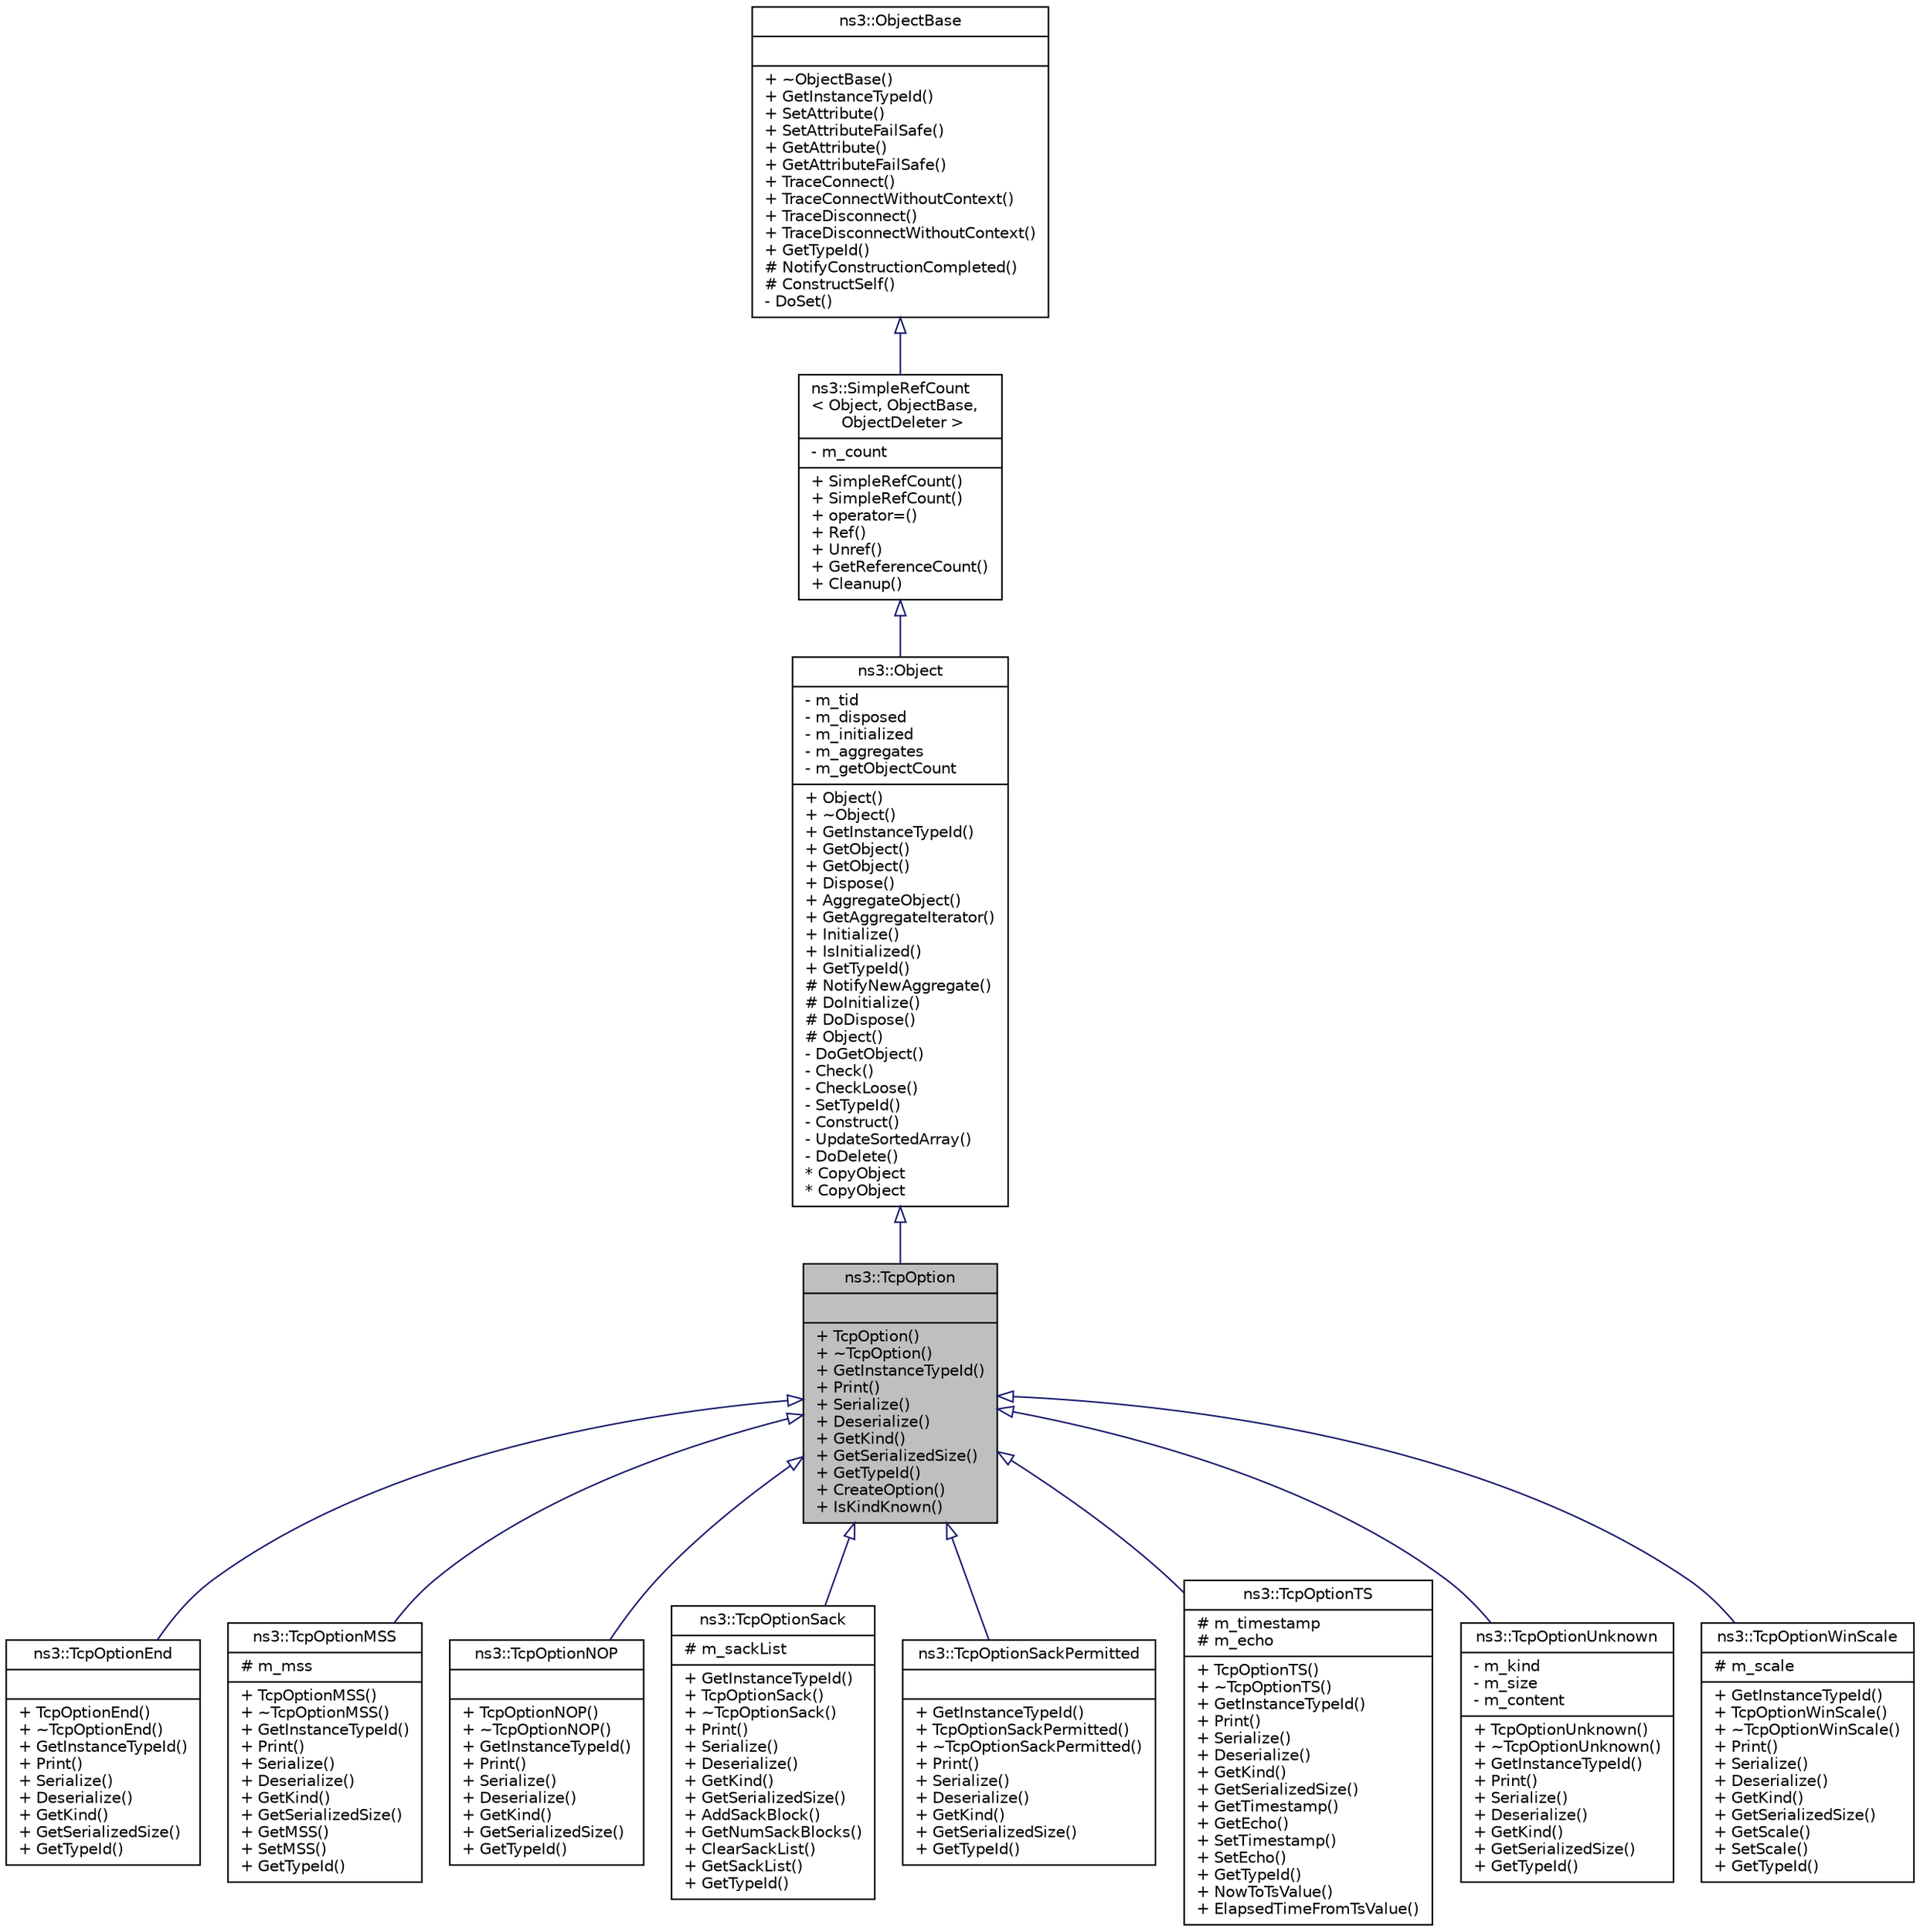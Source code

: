 digraph "ns3::TcpOption"
{
  edge [fontname="Helvetica",fontsize="10",labelfontname="Helvetica",labelfontsize="10"];
  node [fontname="Helvetica",fontsize="10",shape=record];
  Node1 [label="{ns3::TcpOption\n||+ TcpOption()\l+ ~TcpOption()\l+ GetInstanceTypeId()\l+ Print()\l+ Serialize()\l+ Deserialize()\l+ GetKind()\l+ GetSerializedSize()\l+ GetTypeId()\l+ CreateOption()\l+ IsKindKnown()\l}",height=0.2,width=0.4,color="black", fillcolor="grey75", style="filled", fontcolor="black"];
  Node2 -> Node1 [dir="back",color="midnightblue",fontsize="10",style="solid",arrowtail="onormal"];
  Node2 [label="{ns3::Object\n|- m_tid\l- m_disposed\l- m_initialized\l- m_aggregates\l- m_getObjectCount\l|+ Object()\l+ ~Object()\l+ GetInstanceTypeId()\l+ GetObject()\l+ GetObject()\l+ Dispose()\l+ AggregateObject()\l+ GetAggregateIterator()\l+ Initialize()\l+ IsInitialized()\l+ GetTypeId()\l# NotifyNewAggregate()\l# DoInitialize()\l# DoDispose()\l# Object()\l- DoGetObject()\l- Check()\l- CheckLoose()\l- SetTypeId()\l- Construct()\l- UpdateSortedArray()\l- DoDelete()\l* CopyObject\l* CopyObject\l}",height=0.2,width=0.4,color="black", fillcolor="white", style="filled",URL="$d9/d77/classns3_1_1Object.html",tooltip="A base class which provides memory management and object aggregation. "];
  Node3 -> Node2 [dir="back",color="midnightblue",fontsize="10",style="solid",arrowtail="onormal"];
  Node3 [label="{ns3::SimpleRefCount\l\< Object, ObjectBase,\l ObjectDeleter \>\n|- m_count\l|+ SimpleRefCount()\l+ SimpleRefCount()\l+ operator=()\l+ Ref()\l+ Unref()\l+ GetReferenceCount()\l+ Cleanup()\l}",height=0.2,width=0.4,color="black", fillcolor="white", style="filled",URL="$da/da1/classns3_1_1SimpleRefCount.html"];
  Node4 -> Node3 [dir="back",color="midnightblue",fontsize="10",style="solid",arrowtail="onormal"];
  Node4 [label="{ns3::ObjectBase\n||+ ~ObjectBase()\l+ GetInstanceTypeId()\l+ SetAttribute()\l+ SetAttributeFailSafe()\l+ GetAttribute()\l+ GetAttributeFailSafe()\l+ TraceConnect()\l+ TraceConnectWithoutContext()\l+ TraceDisconnect()\l+ TraceDisconnectWithoutContext()\l+ GetTypeId()\l# NotifyConstructionCompleted()\l# ConstructSelf()\l- DoSet()\l}",height=0.2,width=0.4,color="black", fillcolor="white", style="filled",URL="$d2/dac/classns3_1_1ObjectBase.html",tooltip="Anchor the ns-3 type and attribute system. "];
  Node1 -> Node5 [dir="back",color="midnightblue",fontsize="10",style="solid",arrowtail="onormal"];
  Node5 [label="{ns3::TcpOptionEnd\n||+ TcpOptionEnd()\l+ ~TcpOptionEnd()\l+ GetInstanceTypeId()\l+ Print()\l+ Serialize()\l+ Deserialize()\l+ GetKind()\l+ GetSerializedSize()\l+ GetTypeId()\l}",height=0.2,width=0.4,color="black", fillcolor="white", style="filled",URL="$d5/db0/classns3_1_1TcpOptionEnd.html"];
  Node1 -> Node6 [dir="back",color="midnightblue",fontsize="10",style="solid",arrowtail="onormal"];
  Node6 [label="{ns3::TcpOptionMSS\n|# m_mss\l|+ TcpOptionMSS()\l+ ~TcpOptionMSS()\l+ GetInstanceTypeId()\l+ Print()\l+ Serialize()\l+ Deserialize()\l+ GetKind()\l+ GetSerializedSize()\l+ GetMSS()\l+ SetMSS()\l+ GetTypeId()\l}",height=0.2,width=0.4,color="black", fillcolor="white", style="filled",URL="$d6/dcc/classns3_1_1TcpOptionMSS.html"];
  Node1 -> Node7 [dir="back",color="midnightblue",fontsize="10",style="solid",arrowtail="onormal"];
  Node7 [label="{ns3::TcpOptionNOP\n||+ TcpOptionNOP()\l+ ~TcpOptionNOP()\l+ GetInstanceTypeId()\l+ Print()\l+ Serialize()\l+ Deserialize()\l+ GetKind()\l+ GetSerializedSize()\l+ GetTypeId()\l}",height=0.2,width=0.4,color="black", fillcolor="white", style="filled",URL="$d7/d0f/classns3_1_1TcpOptionNOP.html"];
  Node1 -> Node8 [dir="back",color="midnightblue",fontsize="10",style="solid",arrowtail="onormal"];
  Node8 [label="{ns3::TcpOptionSack\n|# m_sackList\l|+ GetInstanceTypeId()\l+ TcpOptionSack()\l+ ~TcpOptionSack()\l+ Print()\l+ Serialize()\l+ Deserialize()\l+ GetKind()\l+ GetSerializedSize()\l+ AddSackBlock()\l+ GetNumSackBlocks()\l+ ClearSackList()\l+ GetSackList()\l+ GetTypeId()\l}",height=0.2,width=0.4,color="black", fillcolor="white", style="filled",URL="$d3/d3d/classns3_1_1TcpOptionSack.html",tooltip="Defines the TCP option of kind 5 (selective acknowledgment option) as in {2018}. "];
  Node1 -> Node9 [dir="back",color="midnightblue",fontsize="10",style="solid",arrowtail="onormal"];
  Node9 [label="{ns3::TcpOptionSackPermitted\n||+ GetInstanceTypeId()\l+ TcpOptionSackPermitted()\l+ ~TcpOptionSackPermitted()\l+ Print()\l+ Serialize()\l+ Deserialize()\l+ GetKind()\l+ GetSerializedSize()\l+ GetTypeId()\l}",height=0.2,width=0.4,color="black", fillcolor="white", style="filled",URL="$d5/db9/classns3_1_1TcpOptionSackPermitted.html",tooltip="Defines the TCP option of kind 4 (selective acknowledgment permitted option) as in {2018}..."];
  Node1 -> Node10 [dir="back",color="midnightblue",fontsize="10",style="solid",arrowtail="onormal"];
  Node10 [label="{ns3::TcpOptionTS\n|# m_timestamp\l# m_echo\l|+ TcpOptionTS()\l+ ~TcpOptionTS()\l+ GetInstanceTypeId()\l+ Print()\l+ Serialize()\l+ Deserialize()\l+ GetKind()\l+ GetSerializedSize()\l+ GetTimestamp()\l+ GetEcho()\l+ SetTimestamp()\l+ SetEcho()\l+ GetTypeId()\l+ NowToTsValue()\l+ ElapsedTimeFromTsValue()\l}",height=0.2,width=0.4,color="black", fillcolor="white", style="filled",URL="$d0/dbe/classns3_1_1TcpOptionTS.html"];
  Node1 -> Node11 [dir="back",color="midnightblue",fontsize="10",style="solid",arrowtail="onormal"];
  Node11 [label="{ns3::TcpOptionUnknown\n|- m_kind\l- m_size\l- m_content\l|+ TcpOptionUnknown()\l+ ~TcpOptionUnknown()\l+ GetInstanceTypeId()\l+ Print()\l+ Serialize()\l+ Deserialize()\l+ GetKind()\l+ GetSerializedSize()\l+ GetTypeId()\l}",height=0.2,width=0.4,color="black", fillcolor="white", style="filled",URL="$df/dc6/classns3_1_1TcpOptionUnknown.html",tooltip="An unknown TCP option. "];
  Node1 -> Node12 [dir="back",color="midnightblue",fontsize="10",style="solid",arrowtail="onormal"];
  Node12 [label="{ns3::TcpOptionWinScale\n|# m_scale\l|+ GetInstanceTypeId()\l+ TcpOptionWinScale()\l+ ~TcpOptionWinScale()\l+ Print()\l+ Serialize()\l+ Deserialize()\l+ GetKind()\l+ GetSerializedSize()\l+ GetScale()\l+ SetScale()\l+ GetTypeId()\l}",height=0.2,width=0.4,color="black", fillcolor="white", style="filled",URL="$d6/df9/classns3_1_1TcpOptionWinScale.html",tooltip="Defines the TCP option of kind 3 (window scale option) as in {1323}. "];
}
